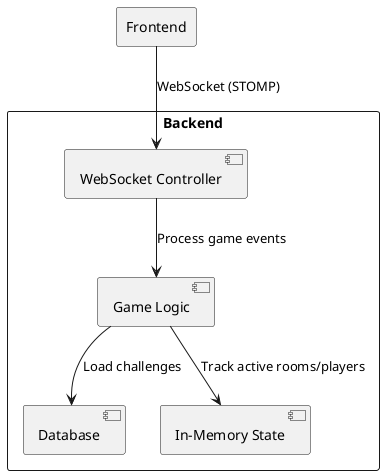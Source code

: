 @startuml
rectangle "Frontend" as FE
rectangle "Backend" {
  component "WebSocket Controller" as WS
  component "Game Logic" as GL
  component "Database" as DB
  component "In-Memory State" as MEM
}

FE --> WS : WebSocket (STOMP)
WS --> GL : Process game events
GL --> DB : Load challenges
GL --> MEM : Track active rooms/players
@enduml